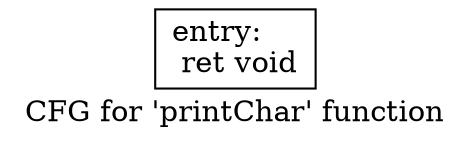 digraph "CFG for 'printChar' function" {
	label="CFG for 'printChar' function";

	Node0x4a5a0e0 [shape=record,label="{entry:\l  ret void\l}"];
}
